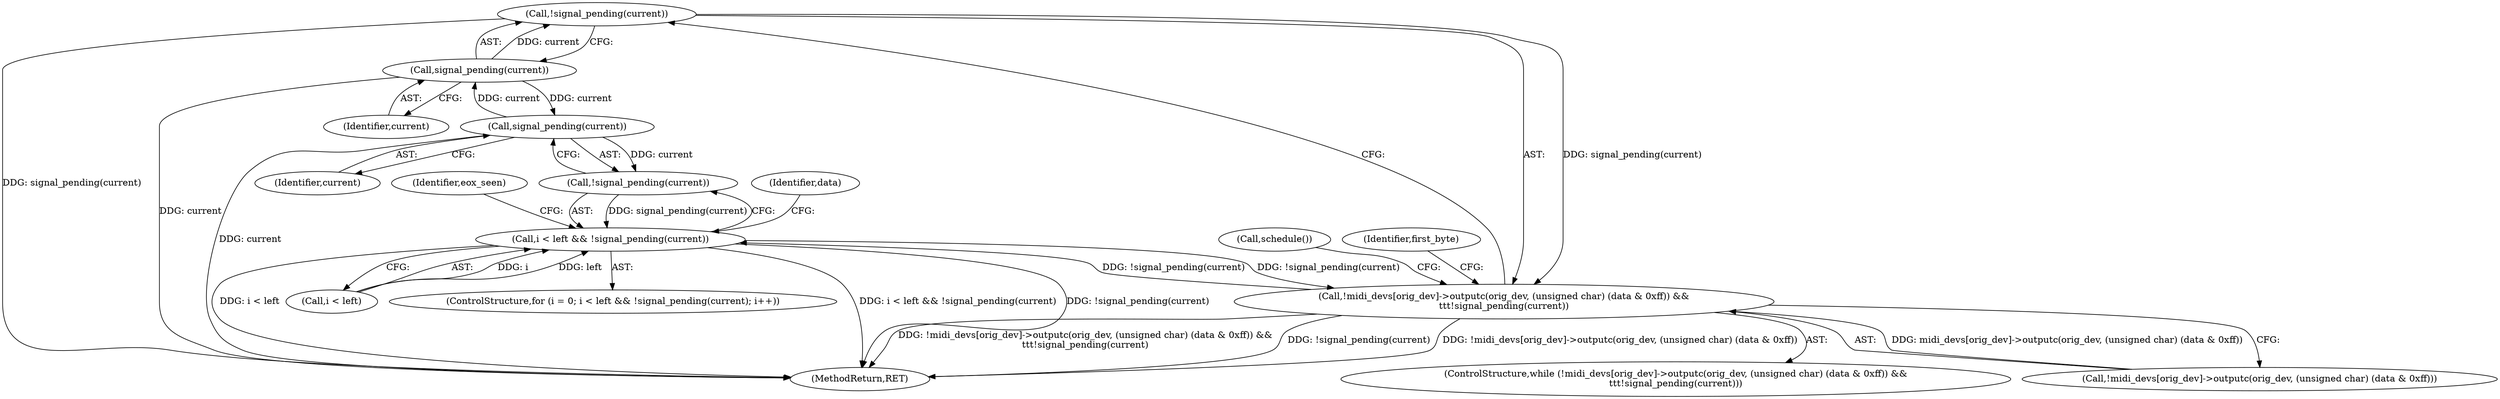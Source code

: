 digraph "0_linux_b769f49463711205d57286e64cf535ed4daf59e9@API" {
"1000285" [label="(Call,!signal_pending(current))"];
"1000286" [label="(Call,signal_pending(current))"];
"1000225" [label="(Call,signal_pending(current))"];
"1000276" [label="(Call,!midi_devs[orig_dev]->outputc(orig_dev, (unsigned char) (data & 0xff)) &&\n\t\t\t!signal_pending(current))"];
"1000220" [label="(Call,i < left && !signal_pending(current))"];
"1000285" [label="(Call,!signal_pending(current))"];
"1000309" [label="(MethodReturn,RET)"];
"1000226" [label="(Identifier,current)"];
"1000221" [label="(Call,i < left)"];
"1000287" [label="(Identifier,current)"];
"1000286" [label="(Call,signal_pending(current))"];
"1000224" [label="(Call,!signal_pending(current))"];
"1000288" [label="(Call,schedule())"];
"1000220" [label="(Call,i < left && !signal_pending(current))"];
"1000276" [label="(Call,!midi_devs[orig_dev]->outputc(orig_dev, (unsigned char) (data & 0xff)) &&\n\t\t\t!signal_pending(current))"];
"1000277" [label="(Call,!midi_devs[orig_dev]->outputc(orig_dev, (unsigned char) (data & 0xff)))"];
"1000216" [label="(ControlStructure,for (i = 0; i < left && !signal_pending(current); i++))"];
"1000292" [label="(Identifier,first_byte)"];
"1000233" [label="(Identifier,data)"];
"1000225" [label="(Call,signal_pending(current))"];
"1000303" [label="(Identifier,eox_seen)"];
"1000275" [label="(ControlStructure,while (!midi_devs[orig_dev]->outputc(orig_dev, (unsigned char) (data & 0xff)) &&\n\t\t\t!signal_pending(current)))"];
"1000285" -> "1000276"  [label="AST: "];
"1000285" -> "1000286"  [label="CFG: "];
"1000286" -> "1000285"  [label="AST: "];
"1000276" -> "1000285"  [label="CFG: "];
"1000285" -> "1000309"  [label="DDG: signal_pending(current)"];
"1000285" -> "1000276"  [label="DDG: signal_pending(current)"];
"1000286" -> "1000285"  [label="DDG: current"];
"1000286" -> "1000287"  [label="CFG: "];
"1000287" -> "1000286"  [label="AST: "];
"1000286" -> "1000309"  [label="DDG: current"];
"1000286" -> "1000225"  [label="DDG: current"];
"1000225" -> "1000286"  [label="DDG: current"];
"1000225" -> "1000224"  [label="AST: "];
"1000225" -> "1000226"  [label="CFG: "];
"1000226" -> "1000225"  [label="AST: "];
"1000224" -> "1000225"  [label="CFG: "];
"1000225" -> "1000309"  [label="DDG: current"];
"1000225" -> "1000224"  [label="DDG: current"];
"1000276" -> "1000275"  [label="AST: "];
"1000276" -> "1000277"  [label="CFG: "];
"1000277" -> "1000276"  [label="AST: "];
"1000288" -> "1000276"  [label="CFG: "];
"1000292" -> "1000276"  [label="CFG: "];
"1000276" -> "1000309"  [label="DDG: !midi_devs[orig_dev]->outputc(orig_dev, (unsigned char) (data & 0xff)) &&\n\t\t\t!signal_pending(current)"];
"1000276" -> "1000309"  [label="DDG: !signal_pending(current)"];
"1000276" -> "1000309"  [label="DDG: !midi_devs[orig_dev]->outputc(orig_dev, (unsigned char) (data & 0xff))"];
"1000276" -> "1000220"  [label="DDG: !signal_pending(current)"];
"1000277" -> "1000276"  [label="DDG: midi_devs[orig_dev]->outputc(orig_dev, (unsigned char) (data & 0xff))"];
"1000220" -> "1000276"  [label="DDG: !signal_pending(current)"];
"1000220" -> "1000216"  [label="AST: "];
"1000220" -> "1000221"  [label="CFG: "];
"1000220" -> "1000224"  [label="CFG: "];
"1000221" -> "1000220"  [label="AST: "];
"1000224" -> "1000220"  [label="AST: "];
"1000233" -> "1000220"  [label="CFG: "];
"1000303" -> "1000220"  [label="CFG: "];
"1000220" -> "1000309"  [label="DDG: i < left"];
"1000220" -> "1000309"  [label="DDG: i < left && !signal_pending(current)"];
"1000220" -> "1000309"  [label="DDG: !signal_pending(current)"];
"1000221" -> "1000220"  [label="DDG: i"];
"1000221" -> "1000220"  [label="DDG: left"];
"1000224" -> "1000220"  [label="DDG: signal_pending(current)"];
}
